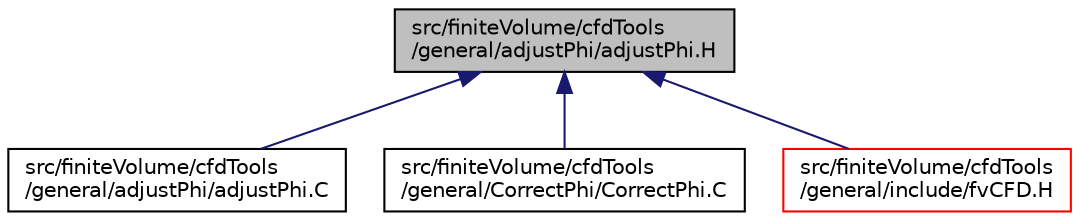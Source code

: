 digraph "src/finiteVolume/cfdTools/general/adjustPhi/adjustPhi.H"
{
  bgcolor="transparent";
  edge [fontname="Helvetica",fontsize="10",labelfontname="Helvetica",labelfontsize="10"];
  node [fontname="Helvetica",fontsize="10",shape=record];
  Node74 [label="src/finiteVolume/cfdTools\l/general/adjustPhi/adjustPhi.H",height=0.2,width=0.4,color="black", fillcolor="grey75", style="filled", fontcolor="black"];
  Node74 -> Node75 [dir="back",color="midnightblue",fontsize="10",style="solid",fontname="Helvetica"];
  Node75 [label="src/finiteVolume/cfdTools\l/general/adjustPhi/adjustPhi.C",height=0.2,width=0.4,color="black",URL="$a01232.html"];
  Node74 -> Node76 [dir="back",color="midnightblue",fontsize="10",style="solid",fontname="Helvetica"];
  Node76 [label="src/finiteVolume/cfdTools\l/general/CorrectPhi/CorrectPhi.C",height=0.2,width=0.4,color="black",URL="$a01256.html"];
  Node74 -> Node77 [dir="back",color="midnightblue",fontsize="10",style="solid",fontname="Helvetica"];
  Node77 [label="src/finiteVolume/cfdTools\l/general/include/fvCFD.H",height=0.2,width=0.4,color="red",URL="$a01328.html"];
}
